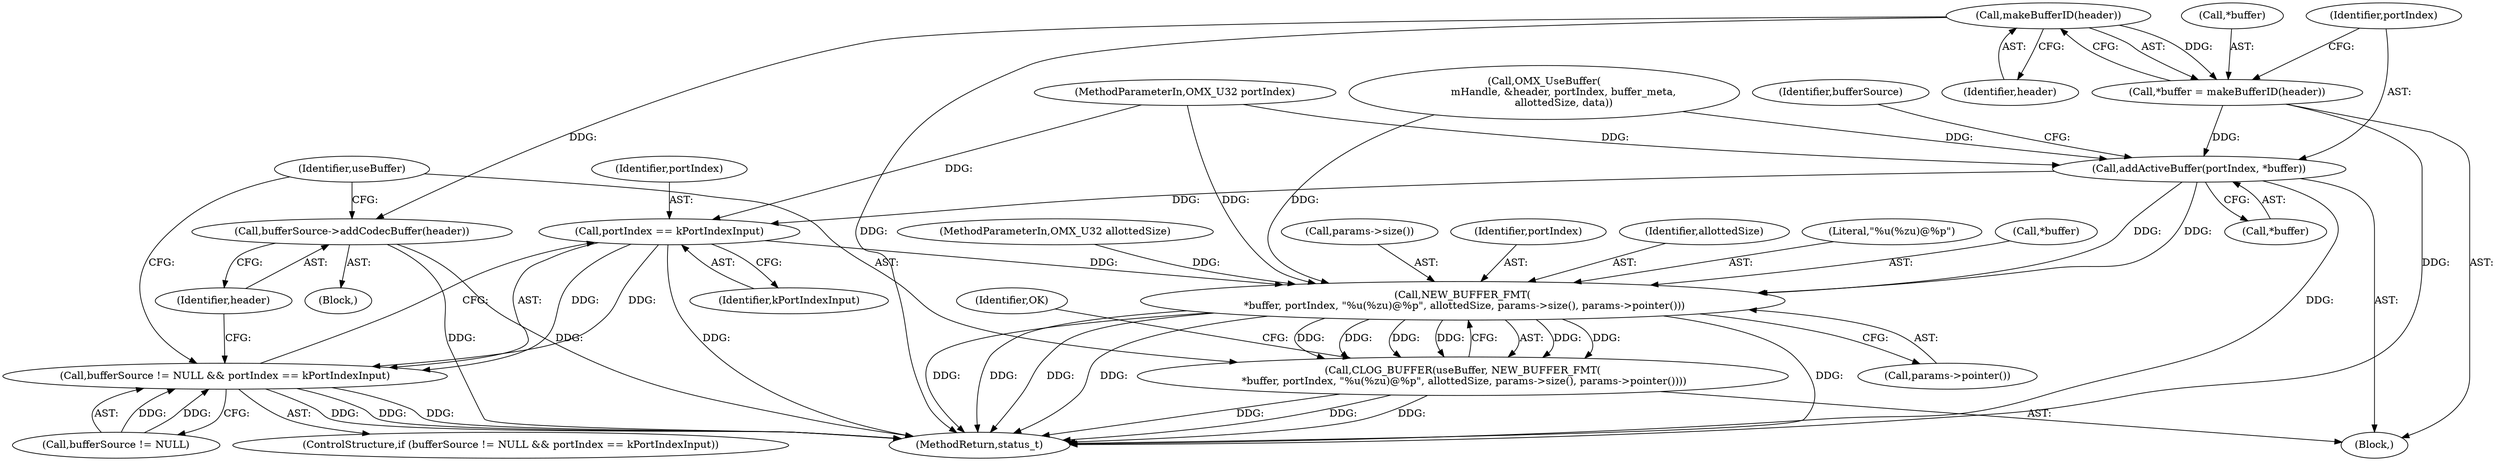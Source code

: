 digraph "0_Android_2c75e1c3b98e4e94f50c63e2b7694be5f948477c_1@pointer" {
"1000244" [label="(Call,makeBufferID(header))"];
"1000241" [label="(Call,*buffer = makeBufferID(header))"];
"1000246" [label="(Call,addActiveBuffer(portIndex, *buffer))"];
"1000256" [label="(Call,portIndex == kPortIndexInput)"];
"1000252" [label="(Call,bufferSource != NULL && portIndex == kPortIndexInput)"];
"1000264" [label="(Call,NEW_BUFFER_FMT(\n *buffer, portIndex, \"%u(%zu)@%p\", allottedSize, params->size(), params->pointer()))"];
"1000262" [label="(Call,CLOG_BUFFER(useBuffer, NEW_BUFFER_FMT(\n *buffer, portIndex, \"%u(%zu)@%p\", allottedSize, params->size(), params->pointer())))"];
"1000260" [label="(Call,bufferSource->addCodecBuffer(header))"];
"1000270" [label="(Call,params->size())"];
"1000241" [label="(Call,*buffer = makeBufferID(header))"];
"1000271" [label="(Call,params->pointer())"];
"1000263" [label="(Identifier,useBuffer)"];
"1000268" [label="(Literal,\"%u(%zu)@%p\")"];
"1000260" [label="(Call,bufferSource->addCodecBuffer(header))"];
"1000274" [label="(MethodReturn,status_t)"];
"1000273" [label="(Identifier,OK)"];
"1000245" [label="(Identifier,header)"];
"1000252" [label="(Call,bufferSource != NULL && portIndex == kPortIndexInput)"];
"1000262" [label="(Call,CLOG_BUFFER(useBuffer, NEW_BUFFER_FMT(\n *buffer, portIndex, \"%u(%zu)@%p\", allottedSize, params->size(), params->pointer())))"];
"1000246" [label="(Call,addActiveBuffer(portIndex, *buffer))"];
"1000248" [label="(Call,*buffer)"];
"1000261" [label="(Identifier,header)"];
"1000247" [label="(Identifier,portIndex)"];
"1000259" [label="(Block,)"];
"1000251" [label="(ControlStructure,if (bufferSource != NULL && portIndex == kPortIndexInput))"];
"1000244" [label="(Call,makeBufferID(header))"];
"1000264" [label="(Call,NEW_BUFFER_FMT(\n *buffer, portIndex, \"%u(%zu)@%p\", allottedSize, params->size(), params->pointer()))"];
"1000256" [label="(Call,portIndex == kPortIndexInput)"];
"1000253" [label="(Call,bufferSource != NULL)"];
"1000108" [label="(MethodParameterIn,OMX_U32 allottedSize)"];
"1000242" [label="(Call,*buffer)"];
"1000202" [label="(Call,OMX_UseBuffer(\n            mHandle, &header, portIndex, buffer_meta,\n            allottedSize, data))"];
"1000257" [label="(Identifier,portIndex)"];
"1000267" [label="(Identifier,portIndex)"];
"1000269" [label="(Identifier,allottedSize)"];
"1000254" [label="(Identifier,bufferSource)"];
"1000105" [label="(MethodParameterIn,OMX_U32 portIndex)"];
"1000109" [label="(Block,)"];
"1000265" [label="(Call,*buffer)"];
"1000258" [label="(Identifier,kPortIndexInput)"];
"1000244" -> "1000241"  [label="AST: "];
"1000244" -> "1000245"  [label="CFG: "];
"1000245" -> "1000244"  [label="AST: "];
"1000241" -> "1000244"  [label="CFG: "];
"1000244" -> "1000274"  [label="DDG: "];
"1000244" -> "1000241"  [label="DDG: "];
"1000244" -> "1000260"  [label="DDG: "];
"1000241" -> "1000109"  [label="AST: "];
"1000242" -> "1000241"  [label="AST: "];
"1000247" -> "1000241"  [label="CFG: "];
"1000241" -> "1000274"  [label="DDG: "];
"1000241" -> "1000246"  [label="DDG: "];
"1000246" -> "1000109"  [label="AST: "];
"1000246" -> "1000248"  [label="CFG: "];
"1000247" -> "1000246"  [label="AST: "];
"1000248" -> "1000246"  [label="AST: "];
"1000254" -> "1000246"  [label="CFG: "];
"1000246" -> "1000274"  [label="DDG: "];
"1000202" -> "1000246"  [label="DDG: "];
"1000105" -> "1000246"  [label="DDG: "];
"1000246" -> "1000256"  [label="DDG: "];
"1000246" -> "1000264"  [label="DDG: "];
"1000246" -> "1000264"  [label="DDG: "];
"1000256" -> "1000252"  [label="AST: "];
"1000256" -> "1000258"  [label="CFG: "];
"1000257" -> "1000256"  [label="AST: "];
"1000258" -> "1000256"  [label="AST: "];
"1000252" -> "1000256"  [label="CFG: "];
"1000256" -> "1000274"  [label="DDG: "];
"1000256" -> "1000252"  [label="DDG: "];
"1000256" -> "1000252"  [label="DDG: "];
"1000105" -> "1000256"  [label="DDG: "];
"1000256" -> "1000264"  [label="DDG: "];
"1000252" -> "1000251"  [label="AST: "];
"1000252" -> "1000253"  [label="CFG: "];
"1000253" -> "1000252"  [label="AST: "];
"1000261" -> "1000252"  [label="CFG: "];
"1000263" -> "1000252"  [label="CFG: "];
"1000252" -> "1000274"  [label="DDG: "];
"1000252" -> "1000274"  [label="DDG: "];
"1000252" -> "1000274"  [label="DDG: "];
"1000253" -> "1000252"  [label="DDG: "];
"1000253" -> "1000252"  [label="DDG: "];
"1000264" -> "1000262"  [label="AST: "];
"1000264" -> "1000271"  [label="CFG: "];
"1000265" -> "1000264"  [label="AST: "];
"1000267" -> "1000264"  [label="AST: "];
"1000268" -> "1000264"  [label="AST: "];
"1000269" -> "1000264"  [label="AST: "];
"1000270" -> "1000264"  [label="AST: "];
"1000271" -> "1000264"  [label="AST: "];
"1000262" -> "1000264"  [label="CFG: "];
"1000264" -> "1000274"  [label="DDG: "];
"1000264" -> "1000274"  [label="DDG: "];
"1000264" -> "1000274"  [label="DDG: "];
"1000264" -> "1000274"  [label="DDG: "];
"1000264" -> "1000274"  [label="DDG: "];
"1000264" -> "1000262"  [label="DDG: "];
"1000264" -> "1000262"  [label="DDG: "];
"1000264" -> "1000262"  [label="DDG: "];
"1000264" -> "1000262"  [label="DDG: "];
"1000264" -> "1000262"  [label="DDG: "];
"1000264" -> "1000262"  [label="DDG: "];
"1000105" -> "1000264"  [label="DDG: "];
"1000202" -> "1000264"  [label="DDG: "];
"1000108" -> "1000264"  [label="DDG: "];
"1000262" -> "1000109"  [label="AST: "];
"1000263" -> "1000262"  [label="AST: "];
"1000273" -> "1000262"  [label="CFG: "];
"1000262" -> "1000274"  [label="DDG: "];
"1000262" -> "1000274"  [label="DDG: "];
"1000262" -> "1000274"  [label="DDG: "];
"1000260" -> "1000259"  [label="AST: "];
"1000260" -> "1000261"  [label="CFG: "];
"1000261" -> "1000260"  [label="AST: "];
"1000263" -> "1000260"  [label="CFG: "];
"1000260" -> "1000274"  [label="DDG: "];
"1000260" -> "1000274"  [label="DDG: "];
}

